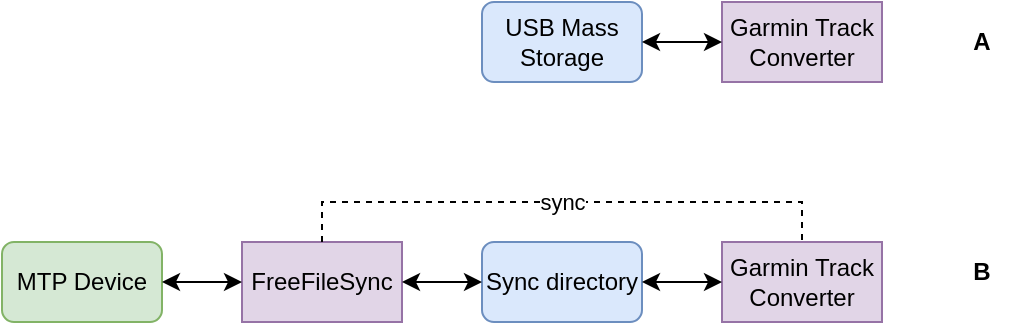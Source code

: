<mxfile version="20.2.8" type="device"><diagram id="p0OQlarGKwmMCc-6C8NJ" name="Page-1"><mxGraphModel dx="677" dy="411" grid="1" gridSize="10" guides="1" tooltips="1" connect="1" arrows="1" fold="1" page="1" pageScale="1" pageWidth="827" pageHeight="1169" math="0" shadow="0"><root><mxCell id="0"/><mxCell id="1" parent="0"/><mxCell id="WEUYJHRh9Vf8n_AgFJHx-1" value="MTP Device" style="rounded=1;whiteSpace=wrap;html=1;fillColor=#d5e8d4;strokeColor=#82b366;" vertex="1" parent="1"><mxGeometry x="120" y="200" width="80" height="40" as="geometry"/></mxCell><mxCell id="WEUYJHRh9Vf8n_AgFJHx-2" value="Sync directory" style="rounded=1;whiteSpace=wrap;html=1;fillColor=#dae8fc;strokeColor=#6c8ebf;" vertex="1" parent="1"><mxGeometry x="360" y="200" width="80" height="40" as="geometry"/></mxCell><mxCell id="WEUYJHRh9Vf8n_AgFJHx-3" value="FreeFileSync" style="rounded=0;whiteSpace=wrap;html=1;fillColor=#e1d5e7;strokeColor=#9673a6;" vertex="1" parent="1"><mxGeometry x="240" y="200" width="80" height="40" as="geometry"/></mxCell><mxCell id="WEUYJHRh9Vf8n_AgFJHx-4" value="USB Mass Storage" style="rounded=1;whiteSpace=wrap;html=1;fillColor=#dae8fc;strokeColor=#6c8ebf;" vertex="1" parent="1"><mxGeometry x="360" y="80" width="80" height="40" as="geometry"/></mxCell><mxCell id="WEUYJHRh9Vf8n_AgFJHx-5" value="Garmin Track Converter" style="rounded=0;whiteSpace=wrap;html=1;fillColor=#e1d5e7;strokeColor=#9673a6;" vertex="1" parent="1"><mxGeometry x="480" y="200" width="80" height="40" as="geometry"/></mxCell><mxCell id="WEUYJHRh9Vf8n_AgFJHx-6" value="Garmin Track Converter" style="rounded=0;whiteSpace=wrap;html=1;fillColor=#e1d5e7;strokeColor=#9673a6;" vertex="1" parent="1"><mxGeometry x="480" y="80" width="80" height="40" as="geometry"/></mxCell><mxCell id="WEUYJHRh9Vf8n_AgFJHx-7" value="" style="endArrow=classic;startArrow=classic;html=1;rounded=0;" edge="1" parent="1" source="WEUYJHRh9Vf8n_AgFJHx-1" target="WEUYJHRh9Vf8n_AgFJHx-3"><mxGeometry width="50" height="50" relative="1" as="geometry"><mxPoint x="170" y="320" as="sourcePoint"/><mxPoint x="220" y="270" as="targetPoint"/></mxGeometry></mxCell><mxCell id="WEUYJHRh9Vf8n_AgFJHx-8" value="" style="endArrow=classic;startArrow=classic;html=1;rounded=0;" edge="1" parent="1" source="WEUYJHRh9Vf8n_AgFJHx-3" target="WEUYJHRh9Vf8n_AgFJHx-2"><mxGeometry width="50" height="50" relative="1" as="geometry"><mxPoint x="210" y="230" as="sourcePoint"/><mxPoint x="250" y="230" as="targetPoint"/></mxGeometry></mxCell><mxCell id="WEUYJHRh9Vf8n_AgFJHx-9" value="" style="endArrow=classic;startArrow=classic;html=1;rounded=0;" edge="1" parent="1" source="WEUYJHRh9Vf8n_AgFJHx-2" target="WEUYJHRh9Vf8n_AgFJHx-5"><mxGeometry width="50" height="50" relative="1" as="geometry"><mxPoint x="330.0" y="230" as="sourcePoint"/><mxPoint x="370" y="230" as="targetPoint"/></mxGeometry></mxCell><mxCell id="WEUYJHRh9Vf8n_AgFJHx-10" value="sync" style="endArrow=none;dashed=1;html=1;rounded=0;" edge="1" parent="1" source="WEUYJHRh9Vf8n_AgFJHx-3" target="WEUYJHRh9Vf8n_AgFJHx-5"><mxGeometry width="50" height="50" relative="1" as="geometry"><mxPoint x="370" y="160" as="sourcePoint"/><mxPoint x="420" y="110" as="targetPoint"/><Array as="points"><mxPoint x="280" y="180"/><mxPoint x="520" y="180"/></Array></mxGeometry></mxCell><mxCell id="WEUYJHRh9Vf8n_AgFJHx-11" value="" style="endArrow=classic;startArrow=classic;html=1;rounded=0;" edge="1" parent="1" source="WEUYJHRh9Vf8n_AgFJHx-4" target="WEUYJHRh9Vf8n_AgFJHx-6"><mxGeometry width="50" height="50" relative="1" as="geometry"><mxPoint x="440" y="99.76" as="sourcePoint"/><mxPoint x="480" y="99.76" as="targetPoint"/></mxGeometry></mxCell><mxCell id="WEUYJHRh9Vf8n_AgFJHx-12" value="A" style="text;html=1;strokeColor=none;fillColor=none;align=center;verticalAlign=middle;whiteSpace=wrap;rounded=0;fontStyle=1" vertex="1" parent="1"><mxGeometry x="590" y="85" width="40" height="30" as="geometry"/></mxCell><mxCell id="WEUYJHRh9Vf8n_AgFJHx-13" value="B" style="text;html=1;strokeColor=none;fillColor=none;align=center;verticalAlign=middle;whiteSpace=wrap;rounded=0;fontStyle=1" vertex="1" parent="1"><mxGeometry x="590" y="200" width="40" height="30" as="geometry"/></mxCell></root></mxGraphModel></diagram></mxfile>
